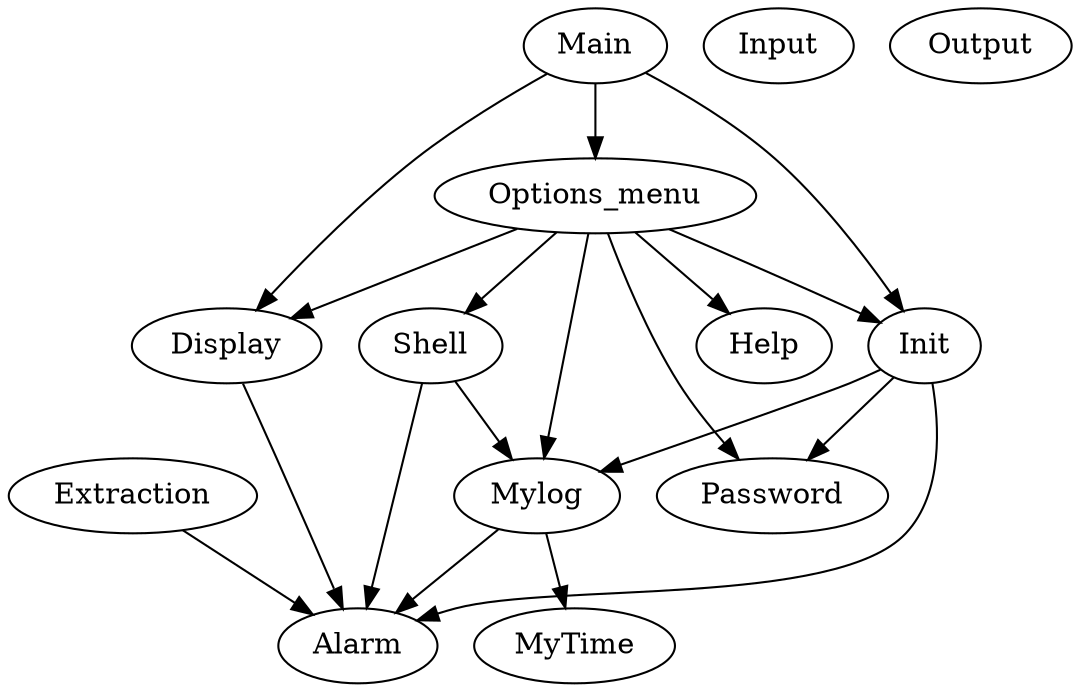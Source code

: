 digraph G
{
	Alarm;
	Display;
	Extraction;
	Help;
	Init;
	Input;
	Main;
	Mylog;
	MyTime;
	Options_menu;
	Output;
	Password;
	Shell;

	Display -> Alarm;
	Extraction -> Alarm;
	Init -> {Alarm; Password; Mylog;}
	Main -> {Init; Display; Options_menu;}
	Mylog -> {MyTime; Alarm;}
	Options_menu -> {Password; Shell; Display; Init; Mylog; Help;}
	Shell -> {Alarm; Mylog;}
}